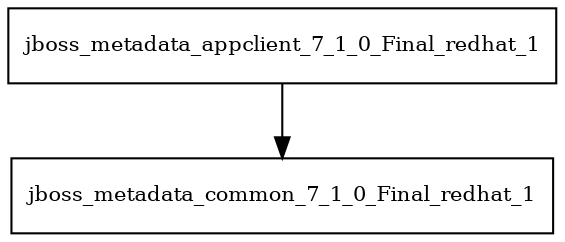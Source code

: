 digraph jboss_metadata_appclient_7_1_0_Final_redhat_1_dependencies {
  node [shape = box, fontsize=10.0];
  jboss_metadata_appclient_7_1_0_Final_redhat_1 -> jboss_metadata_common_7_1_0_Final_redhat_1;
}
